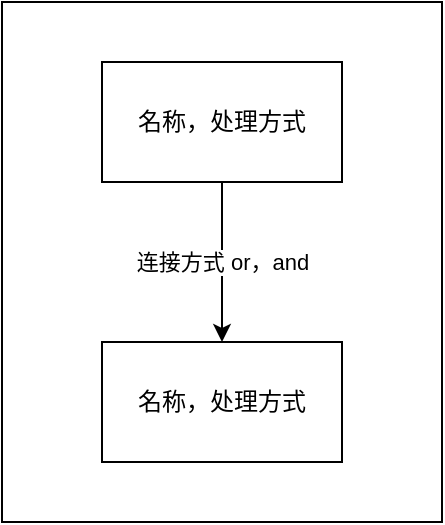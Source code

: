 <mxfile version="13.0.1" type="github"><diagram id="3b8iMy1z1MVpcng3oLAr" name="第 1 页"><mxGraphModel dx="1038" dy="580" grid="1" gridSize="10" guides="1" tooltips="1" connect="1" arrows="1" fold="1" page="1" pageScale="1" pageWidth="827" pageHeight="1169" math="0" shadow="0"><root><mxCell id="0"/><mxCell id="1" parent="0"/><mxCell id="VKOUm78VIjTh188HYvgy-5" value="" style="rounded=0;whiteSpace=wrap;html=1;" vertex="1" parent="1"><mxGeometry x="720" y="260" width="220" height="260" as="geometry"/></mxCell><mxCell id="VKOUm78VIjTh188HYvgy-3" value="" style="edgeStyle=orthogonalEdgeStyle;rounded=0;orthogonalLoop=1;jettySize=auto;html=1;" edge="1" parent="1" source="VKOUm78VIjTh188HYvgy-1" target="VKOUm78VIjTh188HYvgy-2"><mxGeometry relative="1" as="geometry"/></mxCell><mxCell id="VKOUm78VIjTh188HYvgy-4" value="连接方式 or，and" style="edgeLabel;html=1;align=center;verticalAlign=middle;resizable=0;points=[];" vertex="1" connectable="0" parent="VKOUm78VIjTh188HYvgy-3"><mxGeometry x="0.24" y="2" relative="1" as="geometry"><mxPoint x="-2" y="-10" as="offset"/></mxGeometry></mxCell><mxCell id="VKOUm78VIjTh188HYvgy-1" value="名称，处理方式" style="rounded=0;whiteSpace=wrap;html=1;" vertex="1" parent="1"><mxGeometry x="770" y="290" width="120" height="60" as="geometry"/></mxCell><mxCell id="VKOUm78VIjTh188HYvgy-2" value="名称，处理方式" style="rounded=0;whiteSpace=wrap;html=1;" vertex="1" parent="1"><mxGeometry x="770" y="430" width="120" height="60" as="geometry"/></mxCell></root></mxGraphModel></diagram></mxfile>